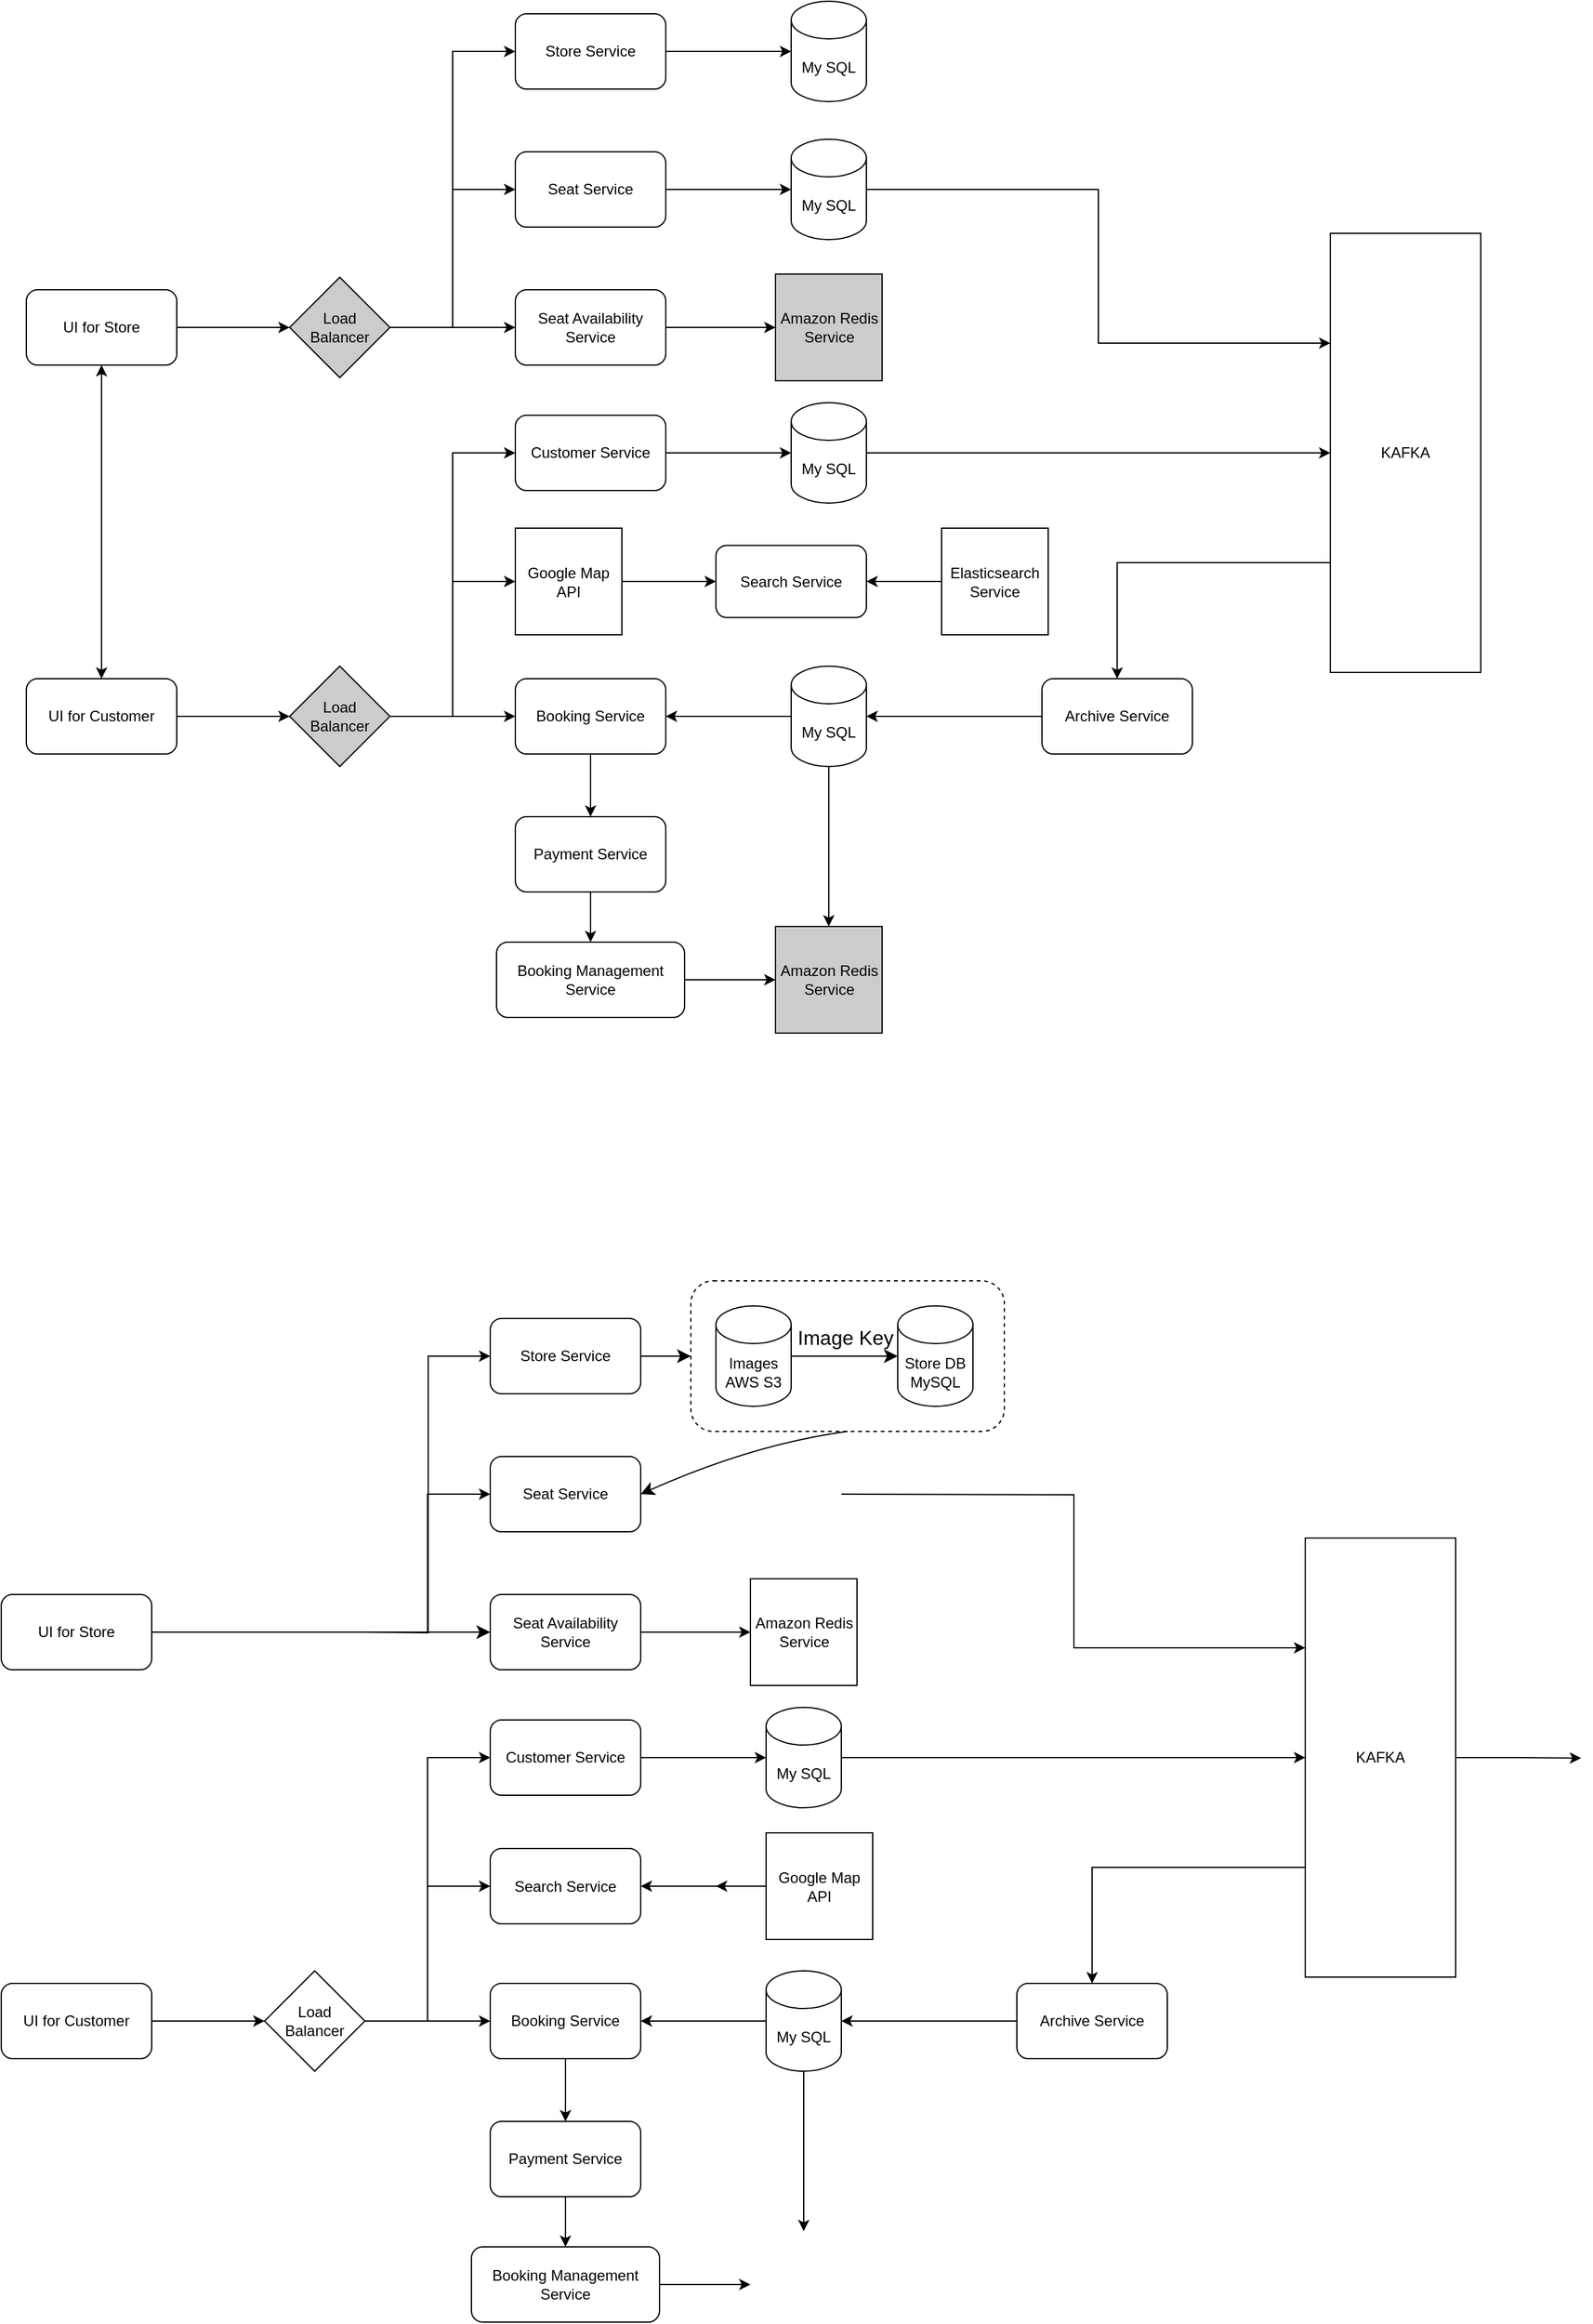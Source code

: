 <mxfile version="26.2.13">
  <diagram name="Page-1" id="iaqkxKbQGETAVm_1F8kT">
    <mxGraphModel dx="985" dy="586" grid="1" gridSize="10" guides="1" tooltips="1" connect="1" arrows="1" fold="1" page="1" pageScale="1" pageWidth="4681" pageHeight="3300" math="0" shadow="0">
      <root>
        <mxCell id="0" />
        <mxCell id="1" parent="0" />
        <mxCell id="-kwwSGdBT--SESpaYuxJ-58" value="" style="rounded=1;whiteSpace=wrap;html=1;dashed=1;" vertex="1" parent="1">
          <mxGeometry x="640" y="1150" width="250" height="120" as="geometry" />
        </mxCell>
        <mxCell id="X5ChvStMpa559fqVYQ4e-14" style="edgeStyle=orthogonalEdgeStyle;rounded=0;orthogonalLoop=1;jettySize=auto;html=1;exitX=1;exitY=0.5;exitDx=0;exitDy=0;entryX=0;entryY=0.5;entryDx=0;entryDy=0;" parent="1" source="X5ChvStMpa559fqVYQ4e-3" target="X5ChvStMpa559fqVYQ4e-6" edge="1">
          <mxGeometry relative="1" as="geometry" />
        </mxCell>
        <mxCell id="X5ChvStMpa559fqVYQ4e-3" value="UI for Store" style="rounded=1;whiteSpace=wrap;html=1;" parent="1" vertex="1">
          <mxGeometry x="110" y="360" width="120" height="60" as="geometry" />
        </mxCell>
        <mxCell id="X5ChvStMpa559fqVYQ4e-16" style="edgeStyle=orthogonalEdgeStyle;rounded=0;orthogonalLoop=1;jettySize=auto;html=1;exitX=1;exitY=0.5;exitDx=0;exitDy=0;entryX=0;entryY=0.5;entryDx=0;entryDy=0;" parent="1" source="X5ChvStMpa559fqVYQ4e-4" target="X5ChvStMpa559fqVYQ4e-8" edge="1">
          <mxGeometry relative="1" as="geometry" />
        </mxCell>
        <mxCell id="X5ChvStMpa559fqVYQ4e-4" value="UI for Customer" style="rounded=1;whiteSpace=wrap;html=1;" parent="1" vertex="1">
          <mxGeometry x="110" y="670" width="120" height="60" as="geometry" />
        </mxCell>
        <mxCell id="X5ChvStMpa559fqVYQ4e-12" style="edgeStyle=orthogonalEdgeStyle;rounded=0;orthogonalLoop=1;jettySize=auto;html=1;exitX=1;exitY=0.5;exitDx=0;exitDy=0;entryX=0;entryY=0.5;entryDx=0;entryDy=0;" parent="1" source="X5ChvStMpa559fqVYQ4e-6" target="X5ChvStMpa559fqVYQ4e-11" edge="1">
          <mxGeometry relative="1" as="geometry" />
        </mxCell>
        <mxCell id="X5ChvStMpa559fqVYQ4e-13" style="edgeStyle=orthogonalEdgeStyle;rounded=0;orthogonalLoop=1;jettySize=auto;html=1;exitX=1;exitY=0.5;exitDx=0;exitDy=0;entryX=0;entryY=0.5;entryDx=0;entryDy=0;" parent="1" source="X5ChvStMpa559fqVYQ4e-6" target="X5ChvStMpa559fqVYQ4e-10" edge="1">
          <mxGeometry relative="1" as="geometry" />
        </mxCell>
        <mxCell id="X5ChvStMpa559fqVYQ4e-48" style="edgeStyle=orthogonalEdgeStyle;rounded=0;orthogonalLoop=1;jettySize=auto;html=1;exitX=1;exitY=0.5;exitDx=0;exitDy=0;entryX=0;entryY=0.5;entryDx=0;entryDy=0;" parent="1" source="X5ChvStMpa559fqVYQ4e-6" target="X5ChvStMpa559fqVYQ4e-45" edge="1">
          <mxGeometry relative="1" as="geometry" />
        </mxCell>
        <mxCell id="X5ChvStMpa559fqVYQ4e-6" value="Load&lt;div&gt;Balancer&lt;/div&gt;" style="rhombus;whiteSpace=wrap;html=1;fillColor=#CCCCCC;" parent="1" vertex="1">
          <mxGeometry x="320" y="350" width="80" height="80" as="geometry" />
        </mxCell>
        <mxCell id="X5ChvStMpa559fqVYQ4e-21" style="edgeStyle=orthogonalEdgeStyle;rounded=0;orthogonalLoop=1;jettySize=auto;html=1;exitX=1;exitY=0.5;exitDx=0;exitDy=0;entryX=0;entryY=0.5;entryDx=0;entryDy=0;" parent="1" source="X5ChvStMpa559fqVYQ4e-8" target="4q3EGHGilmqur-NukCYl-4" edge="1">
          <mxGeometry relative="1" as="geometry">
            <mxPoint x="500" y="591.25" as="targetPoint" />
          </mxGeometry>
        </mxCell>
        <mxCell id="X5ChvStMpa559fqVYQ4e-22" style="edgeStyle=orthogonalEdgeStyle;rounded=0;orthogonalLoop=1;jettySize=auto;html=1;exitX=1;exitY=0.5;exitDx=0;exitDy=0;entryX=0;entryY=0.5;entryDx=0;entryDy=0;" parent="1" source="X5ChvStMpa559fqVYQ4e-8" target="X5ChvStMpa559fqVYQ4e-18" edge="1">
          <mxGeometry relative="1" as="geometry" />
        </mxCell>
        <mxCell id="X5ChvStMpa559fqVYQ4e-37" style="edgeStyle=orthogonalEdgeStyle;rounded=0;orthogonalLoop=1;jettySize=auto;html=1;exitX=1;exitY=0.5;exitDx=0;exitDy=0;entryX=0;entryY=0.5;entryDx=0;entryDy=0;" parent="1" source="X5ChvStMpa559fqVYQ4e-8" target="X5ChvStMpa559fqVYQ4e-33" edge="1">
          <mxGeometry relative="1" as="geometry" />
        </mxCell>
        <mxCell id="X5ChvStMpa559fqVYQ4e-8" value="Load&lt;div&gt;Balancer&lt;/div&gt;" style="rhombus;whiteSpace=wrap;html=1;fillColor=#CCCCCC;" parent="1" vertex="1">
          <mxGeometry x="320" y="660" width="80" height="80" as="geometry" />
        </mxCell>
        <mxCell id="X5ChvStMpa559fqVYQ4e-10" value="Store Service" style="rounded=1;whiteSpace=wrap;html=1;" parent="1" vertex="1">
          <mxGeometry x="500" y="140" width="120" height="60" as="geometry" />
        </mxCell>
        <mxCell id="X5ChvStMpa559fqVYQ4e-43" style="edgeStyle=orthogonalEdgeStyle;rounded=0;orthogonalLoop=1;jettySize=auto;html=1;exitX=1;exitY=0.5;exitDx=0;exitDy=0;" parent="1" source="X5ChvStMpa559fqVYQ4e-11" target="X5ChvStMpa559fqVYQ4e-42" edge="1">
          <mxGeometry relative="1" as="geometry" />
        </mxCell>
        <mxCell id="X5ChvStMpa559fqVYQ4e-11" value="Seat Availability Service" style="rounded=1;whiteSpace=wrap;html=1;" parent="1" vertex="1">
          <mxGeometry x="500" y="360" width="120" height="60" as="geometry" />
        </mxCell>
        <mxCell id="X5ChvStMpa559fqVYQ4e-38" style="edgeStyle=orthogonalEdgeStyle;rounded=0;orthogonalLoop=1;jettySize=auto;html=1;exitX=0.5;exitY=1;exitDx=0;exitDy=0;entryX=0.5;entryY=0;entryDx=0;entryDy=0;" parent="1" source="X5ChvStMpa559fqVYQ4e-18" target="X5ChvStMpa559fqVYQ4e-19" edge="1">
          <mxGeometry relative="1" as="geometry" />
        </mxCell>
        <mxCell id="X5ChvStMpa559fqVYQ4e-18" value="Booking Service" style="rounded=1;whiteSpace=wrap;html=1;" parent="1" vertex="1">
          <mxGeometry x="500" y="670" width="120" height="60" as="geometry" />
        </mxCell>
        <mxCell id="X5ChvStMpa559fqVYQ4e-61" style="edgeStyle=orthogonalEdgeStyle;rounded=0;orthogonalLoop=1;jettySize=auto;html=1;exitX=0.5;exitY=1;exitDx=0;exitDy=0;entryX=0.5;entryY=0;entryDx=0;entryDy=0;" parent="1" source="X5ChvStMpa559fqVYQ4e-19" target="X5ChvStMpa559fqVYQ4e-20" edge="1">
          <mxGeometry relative="1" as="geometry" />
        </mxCell>
        <mxCell id="X5ChvStMpa559fqVYQ4e-19" value="Payment Service" style="rounded=1;whiteSpace=wrap;html=1;" parent="1" vertex="1">
          <mxGeometry x="500" y="780" width="120" height="60" as="geometry" />
        </mxCell>
        <mxCell id="X5ChvStMpa559fqVYQ4e-40" style="edgeStyle=orthogonalEdgeStyle;rounded=0;orthogonalLoop=1;jettySize=auto;html=1;exitX=1;exitY=0.5;exitDx=0;exitDy=0;entryX=0;entryY=0.5;entryDx=0;entryDy=0;" parent="1" source="X5ChvStMpa559fqVYQ4e-20" target="X5ChvStMpa559fqVYQ4e-39" edge="1">
          <mxGeometry relative="1" as="geometry" />
        </mxCell>
        <mxCell id="X5ChvStMpa559fqVYQ4e-20" value="Booking Management Service" style="rounded=1;whiteSpace=wrap;html=1;" parent="1" vertex="1">
          <mxGeometry x="485" y="880" width="150" height="60" as="geometry" />
        </mxCell>
        <mxCell id="X5ChvStMpa559fqVYQ4e-25" value="My SQL" style="shape=cylinder3;whiteSpace=wrap;html=1;boundedLbl=1;backgroundOutline=1;size=15;" parent="1" vertex="1">
          <mxGeometry x="720" y="130" width="60" height="80" as="geometry" />
        </mxCell>
        <mxCell id="X5ChvStMpa559fqVYQ4e-26" style="edgeStyle=orthogonalEdgeStyle;rounded=0;orthogonalLoop=1;jettySize=auto;html=1;exitX=1;exitY=0.5;exitDx=0;exitDy=0;entryX=0;entryY=0.5;entryDx=0;entryDy=0;entryPerimeter=0;" parent="1" source="X5ChvStMpa559fqVYQ4e-10" target="X5ChvStMpa559fqVYQ4e-25" edge="1">
          <mxGeometry relative="1" as="geometry" />
        </mxCell>
        <mxCell id="X5ChvStMpa559fqVYQ4e-30" style="edgeStyle=orthogonalEdgeStyle;rounded=0;orthogonalLoop=1;jettySize=auto;html=1;exitX=0;exitY=0.5;exitDx=0;exitDy=0;exitPerimeter=0;" parent="1" source="X5ChvStMpa559fqVYQ4e-27" target="X5ChvStMpa559fqVYQ4e-18" edge="1">
          <mxGeometry relative="1" as="geometry" />
        </mxCell>
        <mxCell id="X5ChvStMpa559fqVYQ4e-41" style="edgeStyle=orthogonalEdgeStyle;rounded=0;orthogonalLoop=1;jettySize=auto;html=1;exitX=0.5;exitY=1;exitDx=0;exitDy=0;exitPerimeter=0;" parent="1" source="X5ChvStMpa559fqVYQ4e-27" target="X5ChvStMpa559fqVYQ4e-39" edge="1">
          <mxGeometry relative="1" as="geometry" />
        </mxCell>
        <mxCell id="X5ChvStMpa559fqVYQ4e-27" value="My SQL" style="shape=cylinder3;whiteSpace=wrap;html=1;boundedLbl=1;backgroundOutline=1;size=15;" parent="1" vertex="1">
          <mxGeometry x="720" y="660" width="60" height="80" as="geometry" />
        </mxCell>
        <mxCell id="X5ChvStMpa559fqVYQ4e-33" value="Customer Service" style="rounded=1;whiteSpace=wrap;html=1;" parent="1" vertex="1">
          <mxGeometry x="500" y="460" width="120" height="60" as="geometry" />
        </mxCell>
        <mxCell id="X5ChvStMpa559fqVYQ4e-58" style="edgeStyle=orthogonalEdgeStyle;rounded=0;orthogonalLoop=1;jettySize=auto;html=1;exitX=1;exitY=0.5;exitDx=0;exitDy=0;exitPerimeter=0;" parent="1" source="X5ChvStMpa559fqVYQ4e-34" target="X5ChvStMpa559fqVYQ4e-44" edge="1">
          <mxGeometry relative="1" as="geometry">
            <mxPoint x="920" y="490" as="targetPoint" />
          </mxGeometry>
        </mxCell>
        <mxCell id="X5ChvStMpa559fqVYQ4e-34" value="My SQL" style="shape=cylinder3;whiteSpace=wrap;html=1;boundedLbl=1;backgroundOutline=1;size=15;" parent="1" vertex="1">
          <mxGeometry x="720" y="450" width="60" height="80" as="geometry" />
        </mxCell>
        <mxCell id="X5ChvStMpa559fqVYQ4e-35" style="edgeStyle=orthogonalEdgeStyle;rounded=0;orthogonalLoop=1;jettySize=auto;html=1;exitX=1;exitY=0.5;exitDx=0;exitDy=0;entryX=0;entryY=0.5;entryDx=0;entryDy=0;entryPerimeter=0;" parent="1" source="X5ChvStMpa559fqVYQ4e-33" target="X5ChvStMpa559fqVYQ4e-34" edge="1">
          <mxGeometry relative="1" as="geometry" />
        </mxCell>
        <mxCell id="X5ChvStMpa559fqVYQ4e-39" value="Amazon Redis Service" style="rounded=0;whiteSpace=wrap;html=1;fillColor=#CCCCCC;" parent="1" vertex="1">
          <mxGeometry x="707.5" y="867.5" width="85" height="85" as="geometry" />
        </mxCell>
        <mxCell id="X5ChvStMpa559fqVYQ4e-42" value="Amazon Redis Service" style="rounded=0;whiteSpace=wrap;html=1;fillColor=#CCCCCC;" parent="1" vertex="1">
          <mxGeometry x="707.5" y="347.5" width="85" height="85" as="geometry" />
        </mxCell>
        <mxCell id="X5ChvStMpa559fqVYQ4e-53" style="edgeStyle=orthogonalEdgeStyle;rounded=0;orthogonalLoop=1;jettySize=auto;html=1;exitX=0;exitY=0.75;exitDx=0;exitDy=0;" parent="1" source="X5ChvStMpa559fqVYQ4e-44" target="X5ChvStMpa559fqVYQ4e-52" edge="1">
          <mxGeometry relative="1" as="geometry" />
        </mxCell>
        <mxCell id="X5ChvStMpa559fqVYQ4e-44" value="KAFKA" style="rounded=0;whiteSpace=wrap;html=1;" parent="1" vertex="1">
          <mxGeometry x="1150" y="315" width="120" height="350" as="geometry" />
        </mxCell>
        <mxCell id="X5ChvStMpa559fqVYQ4e-47" style="edgeStyle=orthogonalEdgeStyle;rounded=0;orthogonalLoop=1;jettySize=auto;html=1;exitX=1;exitY=0.5;exitDx=0;exitDy=0;" parent="1" source="X5ChvStMpa559fqVYQ4e-45" target="X5ChvStMpa559fqVYQ4e-46" edge="1">
          <mxGeometry relative="1" as="geometry" />
        </mxCell>
        <mxCell id="X5ChvStMpa559fqVYQ4e-45" value="Seat Service" style="rounded=1;whiteSpace=wrap;html=1;" parent="1" vertex="1">
          <mxGeometry x="500" y="250" width="120" height="60" as="geometry" />
        </mxCell>
        <mxCell id="X5ChvStMpa559fqVYQ4e-51" style="edgeStyle=orthogonalEdgeStyle;rounded=0;orthogonalLoop=1;jettySize=auto;html=1;exitX=1;exitY=0.5;exitDx=0;exitDy=0;exitPerimeter=0;entryX=0;entryY=0.25;entryDx=0;entryDy=0;" parent="1" source="X5ChvStMpa559fqVYQ4e-46" target="X5ChvStMpa559fqVYQ4e-44" edge="1">
          <mxGeometry relative="1" as="geometry" />
        </mxCell>
        <mxCell id="X5ChvStMpa559fqVYQ4e-46" value="My SQL" style="shape=cylinder3;whiteSpace=wrap;html=1;boundedLbl=1;backgroundOutline=1;size=15;" parent="1" vertex="1">
          <mxGeometry x="720" y="240" width="60" height="80" as="geometry" />
        </mxCell>
        <mxCell id="X5ChvStMpa559fqVYQ4e-49" value="" style="endArrow=classic;startArrow=classic;html=1;rounded=0;entryX=0.5;entryY=1;entryDx=0;entryDy=0;exitX=0.5;exitY=0;exitDx=0;exitDy=0;" parent="1" source="X5ChvStMpa559fqVYQ4e-4" target="X5ChvStMpa559fqVYQ4e-3" edge="1">
          <mxGeometry width="50" height="50" relative="1" as="geometry">
            <mxPoint x="700" y="600" as="sourcePoint" />
            <mxPoint x="750" y="550" as="targetPoint" />
          </mxGeometry>
        </mxCell>
        <mxCell id="X5ChvStMpa559fqVYQ4e-52" value="Archive Service" style="rounded=1;whiteSpace=wrap;html=1;" parent="1" vertex="1">
          <mxGeometry x="920" y="670" width="120" height="60" as="geometry" />
        </mxCell>
        <mxCell id="X5ChvStMpa559fqVYQ4e-54" style="edgeStyle=orthogonalEdgeStyle;rounded=0;orthogonalLoop=1;jettySize=auto;html=1;exitX=0;exitY=0.5;exitDx=0;exitDy=0;entryX=1;entryY=0.5;entryDx=0;entryDy=0;entryPerimeter=0;" parent="1" source="X5ChvStMpa559fqVYQ4e-52" target="X5ChvStMpa559fqVYQ4e-27" edge="1">
          <mxGeometry relative="1" as="geometry" />
        </mxCell>
        <mxCell id="-kwwSGdBT--SESpaYuxJ-59" style="edgeStyle=none;curved=1;rounded=0;orthogonalLoop=1;jettySize=auto;html=1;entryX=0;entryY=0.5;entryDx=0;entryDy=0;fontSize=12;startSize=8;endSize=8;" edge="1" parent="1" source="-kwwSGdBT--SESpaYuxJ-2" target="-kwwSGdBT--SESpaYuxJ-15">
          <mxGeometry relative="1" as="geometry" />
        </mxCell>
        <mxCell id="-kwwSGdBT--SESpaYuxJ-2" value="UI for Store" style="rounded=1;whiteSpace=wrap;html=1;" vertex="1" parent="1">
          <mxGeometry x="90" y="1400" width="120" height="60" as="geometry" />
        </mxCell>
        <mxCell id="-kwwSGdBT--SESpaYuxJ-3" style="edgeStyle=orthogonalEdgeStyle;rounded=0;orthogonalLoop=1;jettySize=auto;html=1;exitX=1;exitY=0.5;exitDx=0;exitDy=0;entryX=0;entryY=0.5;entryDx=0;entryDy=0;" edge="1" parent="1" source="-kwwSGdBT--SESpaYuxJ-4" target="-kwwSGdBT--SESpaYuxJ-12">
          <mxGeometry relative="1" as="geometry" />
        </mxCell>
        <mxCell id="-kwwSGdBT--SESpaYuxJ-4" value="UI for Customer" style="rounded=1;whiteSpace=wrap;html=1;" vertex="1" parent="1">
          <mxGeometry x="90" y="1710" width="120" height="60" as="geometry" />
        </mxCell>
        <mxCell id="-kwwSGdBT--SESpaYuxJ-6" style="edgeStyle=orthogonalEdgeStyle;rounded=0;orthogonalLoop=1;jettySize=auto;html=1;exitX=1;exitY=0.5;exitDx=0;exitDy=0;entryX=0;entryY=0.5;entryDx=0;entryDy=0;" edge="1" parent="1" target="-kwwSGdBT--SESpaYuxJ-13">
          <mxGeometry relative="1" as="geometry">
            <mxPoint x="380" y="1430.0" as="sourcePoint" />
          </mxGeometry>
        </mxCell>
        <mxCell id="-kwwSGdBT--SESpaYuxJ-7" style="edgeStyle=orthogonalEdgeStyle;rounded=0;orthogonalLoop=1;jettySize=auto;html=1;exitX=1;exitY=0.5;exitDx=0;exitDy=0;entryX=0;entryY=0.5;entryDx=0;entryDy=0;" edge="1" parent="1" source="-kwwSGdBT--SESpaYuxJ-2" target="-kwwSGdBT--SESpaYuxJ-40">
          <mxGeometry relative="1" as="geometry">
            <mxPoint x="380" y="1430.0" as="sourcePoint" />
            <Array as="points">
              <mxPoint x="430" y="1430" />
              <mxPoint x="430" y="1320" />
            </Array>
          </mxGeometry>
        </mxCell>
        <mxCell id="-kwwSGdBT--SESpaYuxJ-9" style="edgeStyle=orthogonalEdgeStyle;rounded=0;orthogonalLoop=1;jettySize=auto;html=1;exitX=1;exitY=0.5;exitDx=0;exitDy=0;entryX=0;entryY=0.5;entryDx=0;entryDy=0;" edge="1" parent="1" source="-kwwSGdBT--SESpaYuxJ-12" target="-kwwSGdBT--SESpaYuxJ-16">
          <mxGeometry relative="1" as="geometry" />
        </mxCell>
        <mxCell id="-kwwSGdBT--SESpaYuxJ-10" style="edgeStyle=orthogonalEdgeStyle;rounded=0;orthogonalLoop=1;jettySize=auto;html=1;exitX=1;exitY=0.5;exitDx=0;exitDy=0;entryX=0;entryY=0.5;entryDx=0;entryDy=0;" edge="1" parent="1" source="-kwwSGdBT--SESpaYuxJ-12" target="-kwwSGdBT--SESpaYuxJ-18">
          <mxGeometry relative="1" as="geometry" />
        </mxCell>
        <mxCell id="-kwwSGdBT--SESpaYuxJ-11" style="edgeStyle=orthogonalEdgeStyle;rounded=0;orthogonalLoop=1;jettySize=auto;html=1;exitX=1;exitY=0.5;exitDx=0;exitDy=0;entryX=0;entryY=0.5;entryDx=0;entryDy=0;" edge="1" parent="1" source="-kwwSGdBT--SESpaYuxJ-12" target="-kwwSGdBT--SESpaYuxJ-30">
          <mxGeometry relative="1" as="geometry" />
        </mxCell>
        <mxCell id="-kwwSGdBT--SESpaYuxJ-12" value="Load&lt;div&gt;Balancer&lt;/div&gt;" style="rhombus;whiteSpace=wrap;html=1;" vertex="1" parent="1">
          <mxGeometry x="300" y="1700" width="80" height="80" as="geometry" />
        </mxCell>
        <mxCell id="-kwwSGdBT--SESpaYuxJ-13" value="Store Service" style="rounded=1;whiteSpace=wrap;html=1;" vertex="1" parent="1">
          <mxGeometry x="480" y="1180" width="120" height="60" as="geometry" />
        </mxCell>
        <mxCell id="-kwwSGdBT--SESpaYuxJ-14" style="edgeStyle=orthogonalEdgeStyle;rounded=0;orthogonalLoop=1;jettySize=auto;html=1;exitX=1;exitY=0.5;exitDx=0;exitDy=0;" edge="1" parent="1" source="-kwwSGdBT--SESpaYuxJ-15" target="-kwwSGdBT--SESpaYuxJ-35">
          <mxGeometry relative="1" as="geometry" />
        </mxCell>
        <mxCell id="-kwwSGdBT--SESpaYuxJ-15" value="Seat Availability Service" style="rounded=1;whiteSpace=wrap;html=1;" vertex="1" parent="1">
          <mxGeometry x="480" y="1400" width="120" height="60" as="geometry" />
        </mxCell>
        <mxCell id="-kwwSGdBT--SESpaYuxJ-16" value="Search Service" style="rounded=1;whiteSpace=wrap;html=1;" vertex="1" parent="1">
          <mxGeometry x="480" y="1602.5" width="120" height="60" as="geometry" />
        </mxCell>
        <mxCell id="-kwwSGdBT--SESpaYuxJ-17" style="edgeStyle=orthogonalEdgeStyle;rounded=0;orthogonalLoop=1;jettySize=auto;html=1;exitX=0.5;exitY=1;exitDx=0;exitDy=0;entryX=0.5;entryY=0;entryDx=0;entryDy=0;" edge="1" parent="1" source="-kwwSGdBT--SESpaYuxJ-18" target="-kwwSGdBT--SESpaYuxJ-20">
          <mxGeometry relative="1" as="geometry" />
        </mxCell>
        <mxCell id="-kwwSGdBT--SESpaYuxJ-18" value="Booking Service" style="rounded=1;whiteSpace=wrap;html=1;" vertex="1" parent="1">
          <mxGeometry x="480" y="1710" width="120" height="60" as="geometry" />
        </mxCell>
        <mxCell id="-kwwSGdBT--SESpaYuxJ-19" style="edgeStyle=orthogonalEdgeStyle;rounded=0;orthogonalLoop=1;jettySize=auto;html=1;exitX=0.5;exitY=1;exitDx=0;exitDy=0;entryX=0.5;entryY=0;entryDx=0;entryDy=0;" edge="1" parent="1" source="-kwwSGdBT--SESpaYuxJ-20" target="-kwwSGdBT--SESpaYuxJ-22">
          <mxGeometry relative="1" as="geometry" />
        </mxCell>
        <mxCell id="-kwwSGdBT--SESpaYuxJ-20" value="Payment Service" style="rounded=1;whiteSpace=wrap;html=1;" vertex="1" parent="1">
          <mxGeometry x="480" y="1820" width="120" height="60" as="geometry" />
        </mxCell>
        <mxCell id="-kwwSGdBT--SESpaYuxJ-21" style="edgeStyle=orthogonalEdgeStyle;rounded=0;orthogonalLoop=1;jettySize=auto;html=1;exitX=1;exitY=0.5;exitDx=0;exitDy=0;entryX=0;entryY=0.5;entryDx=0;entryDy=0;" edge="1" parent="1" source="-kwwSGdBT--SESpaYuxJ-22">
          <mxGeometry relative="1" as="geometry">
            <mxPoint x="687.5" y="1950" as="targetPoint" />
          </mxGeometry>
        </mxCell>
        <mxCell id="-kwwSGdBT--SESpaYuxJ-22" value="Booking Management Service" style="rounded=1;whiteSpace=wrap;html=1;" vertex="1" parent="1">
          <mxGeometry x="465" y="1920" width="150" height="60" as="geometry" />
        </mxCell>
        <mxCell id="-kwwSGdBT--SESpaYuxJ-24" style="edgeStyle=orthogonalEdgeStyle;rounded=0;orthogonalLoop=1;jettySize=auto;html=1;exitX=0;exitY=0.5;exitDx=0;exitDy=0;exitPerimeter=0;" edge="1" parent="1" source="-kwwSGdBT--SESpaYuxJ-26" target="-kwwSGdBT--SESpaYuxJ-18">
          <mxGeometry relative="1" as="geometry" />
        </mxCell>
        <mxCell id="-kwwSGdBT--SESpaYuxJ-25" style="edgeStyle=orthogonalEdgeStyle;rounded=0;orthogonalLoop=1;jettySize=auto;html=1;exitX=0.5;exitY=1;exitDx=0;exitDy=0;exitPerimeter=0;" edge="1" parent="1" source="-kwwSGdBT--SESpaYuxJ-26">
          <mxGeometry relative="1" as="geometry">
            <mxPoint x="730" y="1907.5" as="targetPoint" />
          </mxGeometry>
        </mxCell>
        <mxCell id="-kwwSGdBT--SESpaYuxJ-26" value="My SQL" style="shape=cylinder3;whiteSpace=wrap;html=1;boundedLbl=1;backgroundOutline=1;size=15;" vertex="1" parent="1">
          <mxGeometry x="700" y="1700" width="60" height="80" as="geometry" />
        </mxCell>
        <mxCell id="-kwwSGdBT--SESpaYuxJ-27" style="edgeStyle=orthogonalEdgeStyle;rounded=0;orthogonalLoop=1;jettySize=auto;html=1;exitX=0;exitY=0.5;exitDx=0;exitDy=0;entryX=1;entryY=0.5;entryDx=0;entryDy=0;" edge="1" parent="1" source="-kwwSGdBT--SESpaYuxJ-29" target="-kwwSGdBT--SESpaYuxJ-16">
          <mxGeometry relative="1" as="geometry" />
        </mxCell>
        <mxCell id="-kwwSGdBT--SESpaYuxJ-28" style="edgeStyle=orthogonalEdgeStyle;rounded=0;orthogonalLoop=1;jettySize=auto;html=1;" edge="1" parent="1" source="-kwwSGdBT--SESpaYuxJ-29">
          <mxGeometry relative="1" as="geometry">
            <mxPoint x="660" y="1632.5" as="targetPoint" />
          </mxGeometry>
        </mxCell>
        <mxCell id="-kwwSGdBT--SESpaYuxJ-29" value="Google Map API" style="rounded=0;whiteSpace=wrap;html=1;" vertex="1" parent="1">
          <mxGeometry x="700" y="1590" width="85" height="85" as="geometry" />
        </mxCell>
        <mxCell id="-kwwSGdBT--SESpaYuxJ-30" value="Customer Service" style="rounded=1;whiteSpace=wrap;html=1;" vertex="1" parent="1">
          <mxGeometry x="480" y="1500" width="120" height="60" as="geometry" />
        </mxCell>
        <mxCell id="-kwwSGdBT--SESpaYuxJ-31" style="edgeStyle=orthogonalEdgeStyle;rounded=0;orthogonalLoop=1;jettySize=auto;html=1;exitX=1;exitY=0.5;exitDx=0;exitDy=0;exitPerimeter=0;" edge="1" parent="1" source="-kwwSGdBT--SESpaYuxJ-32" target="-kwwSGdBT--SESpaYuxJ-38">
          <mxGeometry relative="1" as="geometry">
            <mxPoint x="900" y="1530" as="targetPoint" />
          </mxGeometry>
        </mxCell>
        <mxCell id="-kwwSGdBT--SESpaYuxJ-32" value="My SQL" style="shape=cylinder3;whiteSpace=wrap;html=1;boundedLbl=1;backgroundOutline=1;size=15;" vertex="1" parent="1">
          <mxGeometry x="700" y="1490" width="60" height="80" as="geometry" />
        </mxCell>
        <mxCell id="-kwwSGdBT--SESpaYuxJ-33" style="edgeStyle=orthogonalEdgeStyle;rounded=0;orthogonalLoop=1;jettySize=auto;html=1;exitX=1;exitY=0.5;exitDx=0;exitDy=0;entryX=0;entryY=0.5;entryDx=0;entryDy=0;entryPerimeter=0;" edge="1" parent="1" source="-kwwSGdBT--SESpaYuxJ-30" target="-kwwSGdBT--SESpaYuxJ-32">
          <mxGeometry relative="1" as="geometry" />
        </mxCell>
        <mxCell id="-kwwSGdBT--SESpaYuxJ-35" value="Amazon Redis Service" style="rounded=0;whiteSpace=wrap;html=1;" vertex="1" parent="1">
          <mxGeometry x="687.5" y="1387.5" width="85" height="85" as="geometry" />
        </mxCell>
        <mxCell id="-kwwSGdBT--SESpaYuxJ-36" style="edgeStyle=orthogonalEdgeStyle;rounded=0;orthogonalLoop=1;jettySize=auto;html=1;exitX=0;exitY=0.75;exitDx=0;exitDy=0;" edge="1" parent="1" source="-kwwSGdBT--SESpaYuxJ-38" target="-kwwSGdBT--SESpaYuxJ-44">
          <mxGeometry relative="1" as="geometry" />
        </mxCell>
        <mxCell id="-kwwSGdBT--SESpaYuxJ-37" style="edgeStyle=orthogonalEdgeStyle;rounded=0;orthogonalLoop=1;jettySize=auto;html=1;exitX=1;exitY=0.5;exitDx=0;exitDy=0;" edge="1" parent="1" source="-kwwSGdBT--SESpaYuxJ-38">
          <mxGeometry relative="1" as="geometry">
            <mxPoint x="1350" y="1530.429" as="targetPoint" />
          </mxGeometry>
        </mxCell>
        <mxCell id="-kwwSGdBT--SESpaYuxJ-38" value="KAFKA" style="rounded=0;whiteSpace=wrap;html=1;" vertex="1" parent="1">
          <mxGeometry x="1130" y="1355" width="120" height="350" as="geometry" />
        </mxCell>
        <mxCell id="-kwwSGdBT--SESpaYuxJ-40" value="Seat Service" style="rounded=1;whiteSpace=wrap;html=1;" vertex="1" parent="1">
          <mxGeometry x="480" y="1290" width="120" height="60" as="geometry" />
        </mxCell>
        <mxCell id="-kwwSGdBT--SESpaYuxJ-41" style="edgeStyle=orthogonalEdgeStyle;rounded=0;orthogonalLoop=1;jettySize=auto;html=1;exitX=1;exitY=0.5;exitDx=0;exitDy=0;exitPerimeter=0;entryX=0;entryY=0.25;entryDx=0;entryDy=0;" edge="1" parent="1" target="-kwwSGdBT--SESpaYuxJ-38">
          <mxGeometry relative="1" as="geometry">
            <mxPoint x="760" y="1320" as="sourcePoint" />
          </mxGeometry>
        </mxCell>
        <mxCell id="-kwwSGdBT--SESpaYuxJ-44" value="Archive Service" style="rounded=1;whiteSpace=wrap;html=1;" vertex="1" parent="1">
          <mxGeometry x="900" y="1710" width="120" height="60" as="geometry" />
        </mxCell>
        <mxCell id="-kwwSGdBT--SESpaYuxJ-45" style="edgeStyle=orthogonalEdgeStyle;rounded=0;orthogonalLoop=1;jettySize=auto;html=1;exitX=0;exitY=0.5;exitDx=0;exitDy=0;entryX=1;entryY=0.5;entryDx=0;entryDy=0;entryPerimeter=0;" edge="1" parent="1" source="-kwwSGdBT--SESpaYuxJ-44" target="-kwwSGdBT--SESpaYuxJ-26">
          <mxGeometry relative="1" as="geometry" />
        </mxCell>
        <mxCell id="-kwwSGdBT--SESpaYuxJ-57" style="edgeStyle=none;curved=1;rounded=0;orthogonalLoop=1;jettySize=auto;html=1;fontSize=12;startSize=8;endSize=8;exitX=0.5;exitY=1;exitDx=0;exitDy=0;" edge="1" parent="1" source="-kwwSGdBT--SESpaYuxJ-58">
          <mxGeometry relative="1" as="geometry">
            <mxPoint x="690" y="1300" as="sourcePoint" />
            <mxPoint x="600" y="1320" as="targetPoint" />
            <Array as="points">
              <mxPoint x="690" y="1280" />
            </Array>
          </mxGeometry>
        </mxCell>
        <mxCell id="-kwwSGdBT--SESpaYuxJ-46" value="Store DB&lt;div&gt;MySQL&lt;/div&gt;" style="shape=cylinder3;whiteSpace=wrap;html=1;boundedLbl=1;backgroundOutline=1;size=15;" vertex="1" parent="1">
          <mxGeometry x="805" y="1170" width="60" height="80" as="geometry" />
        </mxCell>
        <mxCell id="-kwwSGdBT--SESpaYuxJ-47" value="&lt;div&gt;Images&lt;/div&gt;AWS S3" style="shape=cylinder3;whiteSpace=wrap;html=1;boundedLbl=1;backgroundOutline=1;size=15;" vertex="1" parent="1">
          <mxGeometry x="660" y="1170" width="60" height="80" as="geometry" />
        </mxCell>
        <mxCell id="-kwwSGdBT--SESpaYuxJ-52" style="edgeStyle=none;curved=1;rounded=0;orthogonalLoop=1;jettySize=auto;html=1;exitX=1;exitY=0.5;exitDx=0;exitDy=0;fontSize=12;startSize=8;endSize=8;" edge="1" parent="1" source="-kwwSGdBT--SESpaYuxJ-13">
          <mxGeometry relative="1" as="geometry">
            <mxPoint x="640" y="1210" as="targetPoint" />
          </mxGeometry>
        </mxCell>
        <mxCell id="-kwwSGdBT--SESpaYuxJ-55" style="edgeStyle=none;curved=1;rounded=0;orthogonalLoop=1;jettySize=auto;html=1;fontSize=12;startSize=8;endSize=8;entryX=0;entryY=0.5;entryDx=0;entryDy=0;entryPerimeter=0;" edge="1" parent="1" source="-kwwSGdBT--SESpaYuxJ-47" target="-kwwSGdBT--SESpaYuxJ-46">
          <mxGeometry relative="1" as="geometry">
            <mxPoint x="790" y="1210" as="targetPoint" />
          </mxGeometry>
        </mxCell>
        <mxCell id="4q3EGHGilmqur-NukCYl-10" style="edgeStyle=orthogonalEdgeStyle;rounded=0;orthogonalLoop=1;jettySize=auto;html=1;exitX=1;exitY=0.5;exitDx=0;exitDy=0;entryX=0;entryY=0.5;entryDx=0;entryDy=0;" edge="1" parent="1" source="4q3EGHGilmqur-NukCYl-4" target="4q3EGHGilmqur-NukCYl-5">
          <mxGeometry relative="1" as="geometry" />
        </mxCell>
        <mxCell id="-kwwSGdBT--SESpaYuxJ-56" value="Image Key" style="text;html=1;align=center;verticalAlign=middle;resizable=0;points=[];autosize=1;strokeColor=none;fillColor=none;fontSize=16;" vertex="1" parent="1">
          <mxGeometry x="712.5" y="1180" width="100" height="30" as="geometry" />
        </mxCell>
        <mxCell id="4q3EGHGilmqur-NukCYl-4" value="Google Map API" style="rounded=0;whiteSpace=wrap;html=1;" vertex="1" parent="1">
          <mxGeometry x="500" y="550" width="85" height="85" as="geometry" />
        </mxCell>
        <mxCell id="4q3EGHGilmqur-NukCYl-5" value="Search Service" style="rounded=1;whiteSpace=wrap;html=1;" vertex="1" parent="1">
          <mxGeometry x="660" y="563.75" width="120" height="57.5" as="geometry" />
        </mxCell>
        <mxCell id="4q3EGHGilmqur-NukCYl-6" style="edgeStyle=orthogonalEdgeStyle;rounded=0;orthogonalLoop=1;jettySize=auto;html=1;exitX=0;exitY=0.5;exitDx=0;exitDy=0;entryX=1;entryY=0.5;entryDx=0;entryDy=0;" edge="1" parent="1" source="4q3EGHGilmqur-NukCYl-7" target="4q3EGHGilmqur-NukCYl-5">
          <mxGeometry relative="1" as="geometry" />
        </mxCell>
        <mxCell id="4q3EGHGilmqur-NukCYl-7" value="Elasticsearch Service" style="rounded=0;whiteSpace=wrap;html=1;" vertex="1" parent="1">
          <mxGeometry x="840" y="550" width="85" height="85" as="geometry" />
        </mxCell>
      </root>
    </mxGraphModel>
  </diagram>
</mxfile>

